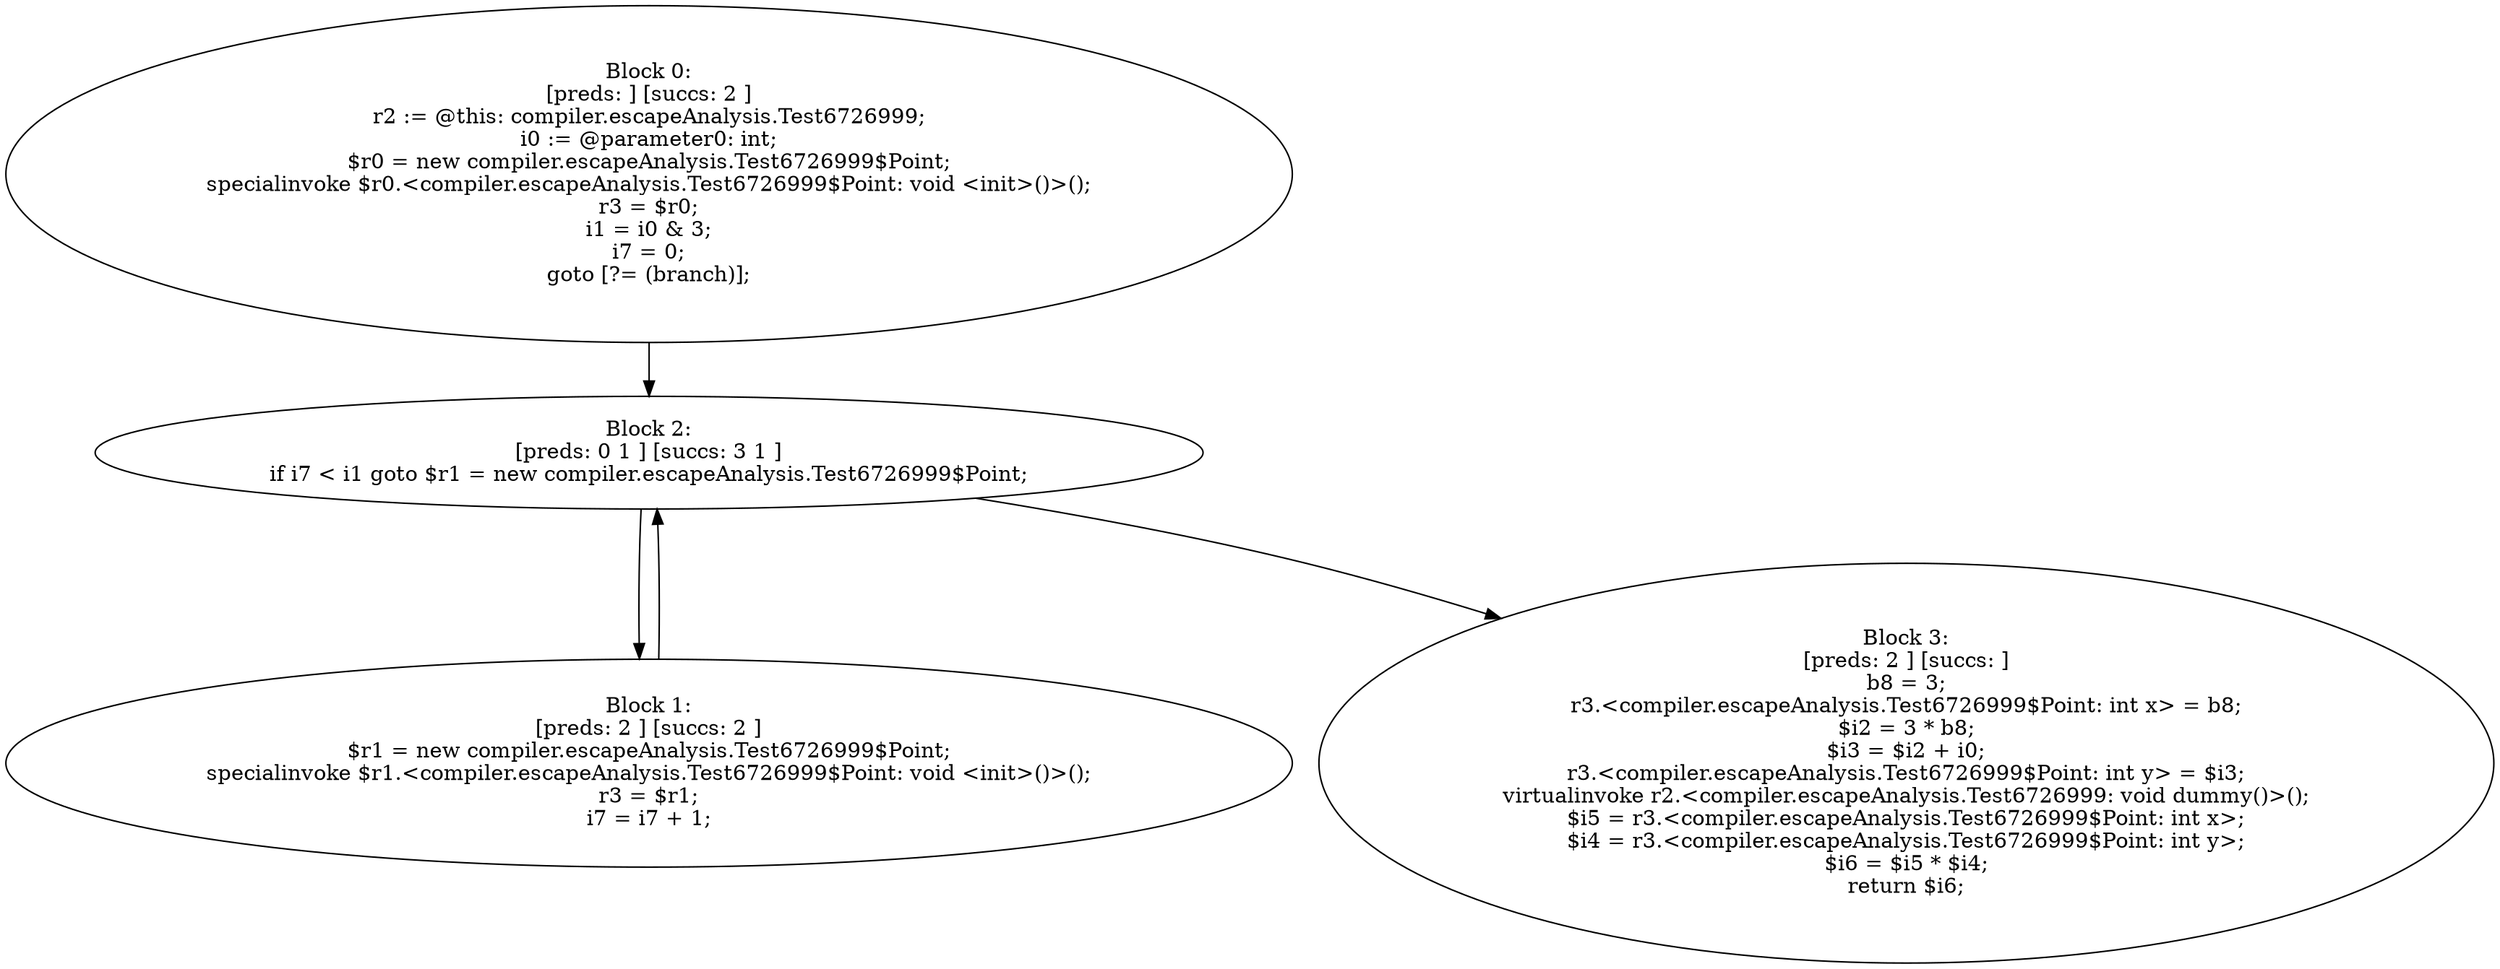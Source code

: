 digraph "unitGraph" {
    "Block 0:
[preds: ] [succs: 2 ]
r2 := @this: compiler.escapeAnalysis.Test6726999;
i0 := @parameter0: int;
$r0 = new compiler.escapeAnalysis.Test6726999$Point;
specialinvoke $r0.<compiler.escapeAnalysis.Test6726999$Point: void <init>()>();
r3 = $r0;
i1 = i0 & 3;
i7 = 0;
goto [?= (branch)];
"
    "Block 1:
[preds: 2 ] [succs: 2 ]
$r1 = new compiler.escapeAnalysis.Test6726999$Point;
specialinvoke $r1.<compiler.escapeAnalysis.Test6726999$Point: void <init>()>();
r3 = $r1;
i7 = i7 + 1;
"
    "Block 2:
[preds: 0 1 ] [succs: 3 1 ]
if i7 < i1 goto $r1 = new compiler.escapeAnalysis.Test6726999$Point;
"
    "Block 3:
[preds: 2 ] [succs: ]
b8 = 3;
r3.<compiler.escapeAnalysis.Test6726999$Point: int x> = b8;
$i2 = 3 * b8;
$i3 = $i2 + i0;
r3.<compiler.escapeAnalysis.Test6726999$Point: int y> = $i3;
virtualinvoke r2.<compiler.escapeAnalysis.Test6726999: void dummy()>();
$i5 = r3.<compiler.escapeAnalysis.Test6726999$Point: int x>;
$i4 = r3.<compiler.escapeAnalysis.Test6726999$Point: int y>;
$i6 = $i5 * $i4;
return $i6;
"
    "Block 0:
[preds: ] [succs: 2 ]
r2 := @this: compiler.escapeAnalysis.Test6726999;
i0 := @parameter0: int;
$r0 = new compiler.escapeAnalysis.Test6726999$Point;
specialinvoke $r0.<compiler.escapeAnalysis.Test6726999$Point: void <init>()>();
r3 = $r0;
i1 = i0 & 3;
i7 = 0;
goto [?= (branch)];
"->"Block 2:
[preds: 0 1 ] [succs: 3 1 ]
if i7 < i1 goto $r1 = new compiler.escapeAnalysis.Test6726999$Point;
";
    "Block 1:
[preds: 2 ] [succs: 2 ]
$r1 = new compiler.escapeAnalysis.Test6726999$Point;
specialinvoke $r1.<compiler.escapeAnalysis.Test6726999$Point: void <init>()>();
r3 = $r1;
i7 = i7 + 1;
"->"Block 2:
[preds: 0 1 ] [succs: 3 1 ]
if i7 < i1 goto $r1 = new compiler.escapeAnalysis.Test6726999$Point;
";
    "Block 2:
[preds: 0 1 ] [succs: 3 1 ]
if i7 < i1 goto $r1 = new compiler.escapeAnalysis.Test6726999$Point;
"->"Block 3:
[preds: 2 ] [succs: ]
b8 = 3;
r3.<compiler.escapeAnalysis.Test6726999$Point: int x> = b8;
$i2 = 3 * b8;
$i3 = $i2 + i0;
r3.<compiler.escapeAnalysis.Test6726999$Point: int y> = $i3;
virtualinvoke r2.<compiler.escapeAnalysis.Test6726999: void dummy()>();
$i5 = r3.<compiler.escapeAnalysis.Test6726999$Point: int x>;
$i4 = r3.<compiler.escapeAnalysis.Test6726999$Point: int y>;
$i6 = $i5 * $i4;
return $i6;
";
    "Block 2:
[preds: 0 1 ] [succs: 3 1 ]
if i7 < i1 goto $r1 = new compiler.escapeAnalysis.Test6726999$Point;
"->"Block 1:
[preds: 2 ] [succs: 2 ]
$r1 = new compiler.escapeAnalysis.Test6726999$Point;
specialinvoke $r1.<compiler.escapeAnalysis.Test6726999$Point: void <init>()>();
r3 = $r1;
i7 = i7 + 1;
";
}
